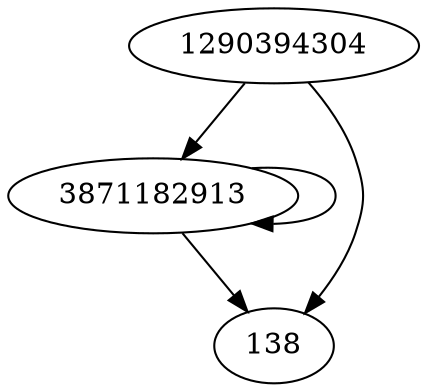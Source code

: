 digraph  {
1290394304;
3871182913;
138;
1290394304 -> 138;
1290394304 -> 3871182913;
3871182913 -> 138;
3871182913 -> 3871182913;
}
